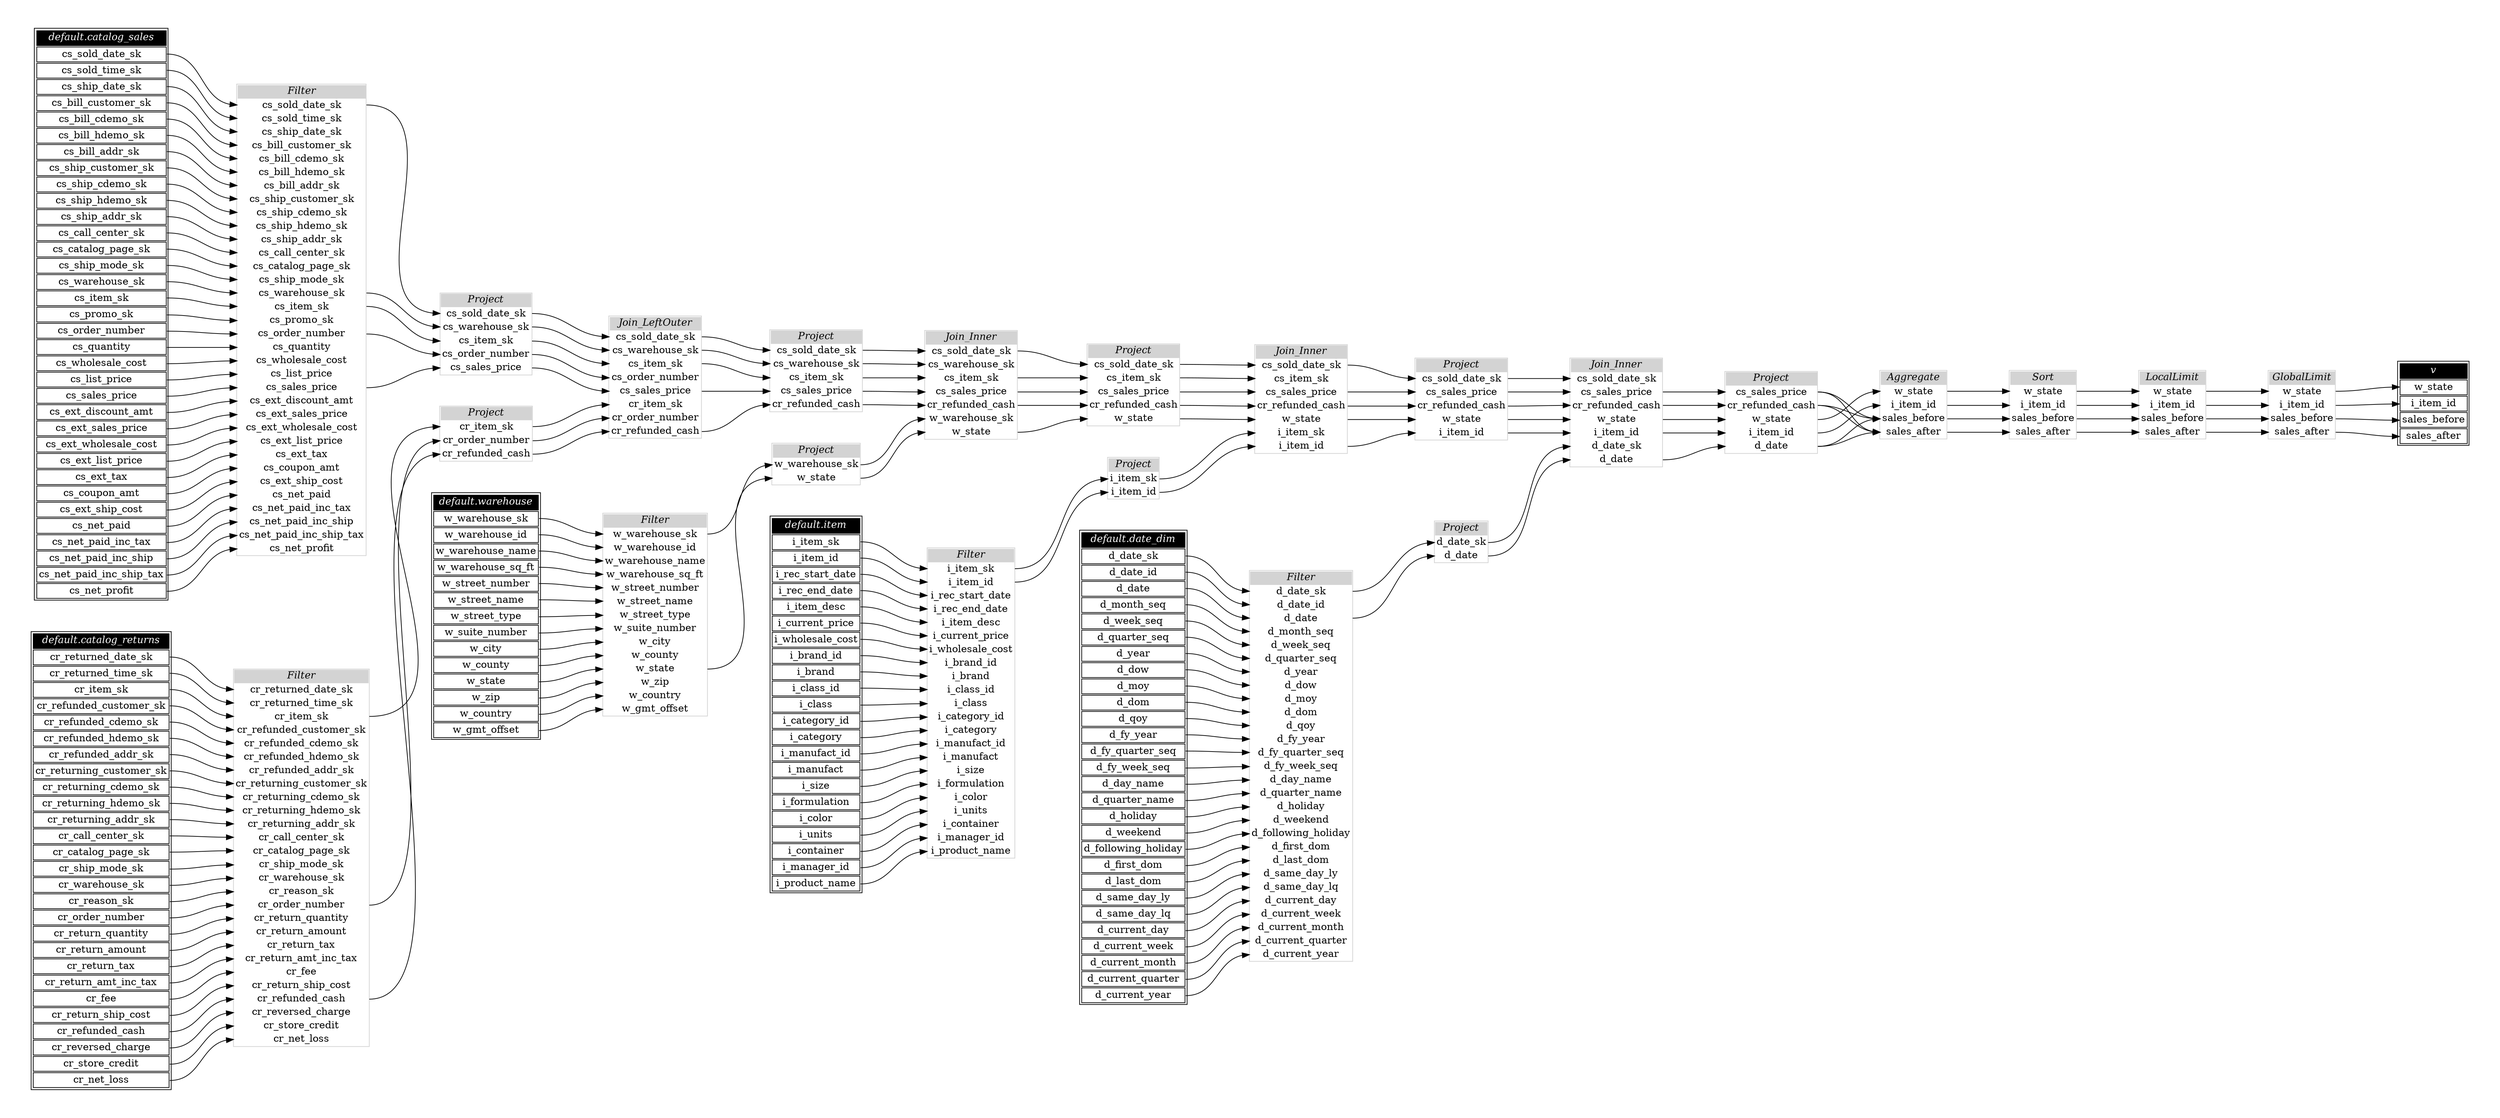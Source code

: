 // Automatically generated by TPCDSFlowTestSuite


digraph {
  graph [pad="0.5" nodesep="0.5" ranksep="1" fontname="Helvetica" rankdir=LR];
  node [shape=plaintext]

  
"Aggregate_2cd6275" [label=<
<table color="lightgray" border="1" cellborder="0" cellspacing="0">
  <tr><td bgcolor="lightgray" port="nodeName"><i>Aggregate</i></td></tr>
  <tr><td port="0">w_state</td></tr>
<tr><td port="1">i_item_id</td></tr>
<tr><td port="2">sales_before</td></tr>
<tr><td port="3">sales_after</td></tr>
</table>>];
     

"Filter_6991e0d" [label=<
<table color="lightgray" border="1" cellborder="0" cellspacing="0">
  <tr><td bgcolor="lightgray" port="nodeName"><i>Filter</i></td></tr>
  <tr><td port="0">w_warehouse_sk</td></tr>
<tr><td port="1">w_warehouse_id</td></tr>
<tr><td port="2">w_warehouse_name</td></tr>
<tr><td port="3">w_warehouse_sq_ft</td></tr>
<tr><td port="4">w_street_number</td></tr>
<tr><td port="5">w_street_name</td></tr>
<tr><td port="6">w_street_type</td></tr>
<tr><td port="7">w_suite_number</td></tr>
<tr><td port="8">w_city</td></tr>
<tr><td port="9">w_county</td></tr>
<tr><td port="10">w_state</td></tr>
<tr><td port="11">w_zip</td></tr>
<tr><td port="12">w_country</td></tr>
<tr><td port="13">w_gmt_offset</td></tr>
</table>>];
     

"Filter_9288b37" [label=<
<table color="lightgray" border="1" cellborder="0" cellspacing="0">
  <tr><td bgcolor="lightgray" port="nodeName"><i>Filter</i></td></tr>
  <tr><td port="0">cs_sold_date_sk</td></tr>
<tr><td port="1">cs_sold_time_sk</td></tr>
<tr><td port="2">cs_ship_date_sk</td></tr>
<tr><td port="3">cs_bill_customer_sk</td></tr>
<tr><td port="4">cs_bill_cdemo_sk</td></tr>
<tr><td port="5">cs_bill_hdemo_sk</td></tr>
<tr><td port="6">cs_bill_addr_sk</td></tr>
<tr><td port="7">cs_ship_customer_sk</td></tr>
<tr><td port="8">cs_ship_cdemo_sk</td></tr>
<tr><td port="9">cs_ship_hdemo_sk</td></tr>
<tr><td port="10">cs_ship_addr_sk</td></tr>
<tr><td port="11">cs_call_center_sk</td></tr>
<tr><td port="12">cs_catalog_page_sk</td></tr>
<tr><td port="13">cs_ship_mode_sk</td></tr>
<tr><td port="14">cs_warehouse_sk</td></tr>
<tr><td port="15">cs_item_sk</td></tr>
<tr><td port="16">cs_promo_sk</td></tr>
<tr><td port="17">cs_order_number</td></tr>
<tr><td port="18">cs_quantity</td></tr>
<tr><td port="19">cs_wholesale_cost</td></tr>
<tr><td port="20">cs_list_price</td></tr>
<tr><td port="21">cs_sales_price</td></tr>
<tr><td port="22">cs_ext_discount_amt</td></tr>
<tr><td port="23">cs_ext_sales_price</td></tr>
<tr><td port="24">cs_ext_wholesale_cost</td></tr>
<tr><td port="25">cs_ext_list_price</td></tr>
<tr><td port="26">cs_ext_tax</td></tr>
<tr><td port="27">cs_coupon_amt</td></tr>
<tr><td port="28">cs_ext_ship_cost</td></tr>
<tr><td port="29">cs_net_paid</td></tr>
<tr><td port="30">cs_net_paid_inc_tax</td></tr>
<tr><td port="31">cs_net_paid_inc_ship</td></tr>
<tr><td port="32">cs_net_paid_inc_ship_tax</td></tr>
<tr><td port="33">cs_net_profit</td></tr>
</table>>];
     

"Filter_b22a525" [label=<
<table color="lightgray" border="1" cellborder="0" cellspacing="0">
  <tr><td bgcolor="lightgray" port="nodeName"><i>Filter</i></td></tr>
  <tr><td port="0">d_date_sk</td></tr>
<tr><td port="1">d_date_id</td></tr>
<tr><td port="2">d_date</td></tr>
<tr><td port="3">d_month_seq</td></tr>
<tr><td port="4">d_week_seq</td></tr>
<tr><td port="5">d_quarter_seq</td></tr>
<tr><td port="6">d_year</td></tr>
<tr><td port="7">d_dow</td></tr>
<tr><td port="8">d_moy</td></tr>
<tr><td port="9">d_dom</td></tr>
<tr><td port="10">d_qoy</td></tr>
<tr><td port="11">d_fy_year</td></tr>
<tr><td port="12">d_fy_quarter_seq</td></tr>
<tr><td port="13">d_fy_week_seq</td></tr>
<tr><td port="14">d_day_name</td></tr>
<tr><td port="15">d_quarter_name</td></tr>
<tr><td port="16">d_holiday</td></tr>
<tr><td port="17">d_weekend</td></tr>
<tr><td port="18">d_following_holiday</td></tr>
<tr><td port="19">d_first_dom</td></tr>
<tr><td port="20">d_last_dom</td></tr>
<tr><td port="21">d_same_day_ly</td></tr>
<tr><td port="22">d_same_day_lq</td></tr>
<tr><td port="23">d_current_day</td></tr>
<tr><td port="24">d_current_week</td></tr>
<tr><td port="25">d_current_month</td></tr>
<tr><td port="26">d_current_quarter</td></tr>
<tr><td port="27">d_current_year</td></tr>
</table>>];
     

"Filter_de339bc" [label=<
<table color="lightgray" border="1" cellborder="0" cellspacing="0">
  <tr><td bgcolor="lightgray" port="nodeName"><i>Filter</i></td></tr>
  <tr><td port="0">cr_returned_date_sk</td></tr>
<tr><td port="1">cr_returned_time_sk</td></tr>
<tr><td port="2">cr_item_sk</td></tr>
<tr><td port="3">cr_refunded_customer_sk</td></tr>
<tr><td port="4">cr_refunded_cdemo_sk</td></tr>
<tr><td port="5">cr_refunded_hdemo_sk</td></tr>
<tr><td port="6">cr_refunded_addr_sk</td></tr>
<tr><td port="7">cr_returning_customer_sk</td></tr>
<tr><td port="8">cr_returning_cdemo_sk</td></tr>
<tr><td port="9">cr_returning_hdemo_sk</td></tr>
<tr><td port="10">cr_returning_addr_sk</td></tr>
<tr><td port="11">cr_call_center_sk</td></tr>
<tr><td port="12">cr_catalog_page_sk</td></tr>
<tr><td port="13">cr_ship_mode_sk</td></tr>
<tr><td port="14">cr_warehouse_sk</td></tr>
<tr><td port="15">cr_reason_sk</td></tr>
<tr><td port="16">cr_order_number</td></tr>
<tr><td port="17">cr_return_quantity</td></tr>
<tr><td port="18">cr_return_amount</td></tr>
<tr><td port="19">cr_return_tax</td></tr>
<tr><td port="20">cr_return_amt_inc_tax</td></tr>
<tr><td port="21">cr_fee</td></tr>
<tr><td port="22">cr_return_ship_cost</td></tr>
<tr><td port="23">cr_refunded_cash</td></tr>
<tr><td port="24">cr_reversed_charge</td></tr>
<tr><td port="25">cr_store_credit</td></tr>
<tr><td port="26">cr_net_loss</td></tr>
</table>>];
     

"Filter_e9902cb" [label=<
<table color="lightgray" border="1" cellborder="0" cellspacing="0">
  <tr><td bgcolor="lightgray" port="nodeName"><i>Filter</i></td></tr>
  <tr><td port="0">i_item_sk</td></tr>
<tr><td port="1">i_item_id</td></tr>
<tr><td port="2">i_rec_start_date</td></tr>
<tr><td port="3">i_rec_end_date</td></tr>
<tr><td port="4">i_item_desc</td></tr>
<tr><td port="5">i_current_price</td></tr>
<tr><td port="6">i_wholesale_cost</td></tr>
<tr><td port="7">i_brand_id</td></tr>
<tr><td port="8">i_brand</td></tr>
<tr><td port="9">i_class_id</td></tr>
<tr><td port="10">i_class</td></tr>
<tr><td port="11">i_category_id</td></tr>
<tr><td port="12">i_category</td></tr>
<tr><td port="13">i_manufact_id</td></tr>
<tr><td port="14">i_manufact</td></tr>
<tr><td port="15">i_size</td></tr>
<tr><td port="16">i_formulation</td></tr>
<tr><td port="17">i_color</td></tr>
<tr><td port="18">i_units</td></tr>
<tr><td port="19">i_container</td></tr>
<tr><td port="20">i_manager_id</td></tr>
<tr><td port="21">i_product_name</td></tr>
</table>>];
     

"GlobalLimit_32414aa" [label=<
<table color="lightgray" border="1" cellborder="0" cellspacing="0">
  <tr><td bgcolor="lightgray" port="nodeName"><i>GlobalLimit</i></td></tr>
  <tr><td port="0">w_state</td></tr>
<tr><td port="1">i_item_id</td></tr>
<tr><td port="2">sales_before</td></tr>
<tr><td port="3">sales_after</td></tr>
</table>>];
     

"Join_Inner_33b58bd" [label=<
<table color="lightgray" border="1" cellborder="0" cellspacing="0">
  <tr><td bgcolor="lightgray" port="nodeName"><i>Join_Inner</i></td></tr>
  <tr><td port="0">cs_sold_date_sk</td></tr>
<tr><td port="1">cs_item_sk</td></tr>
<tr><td port="2">cs_sales_price</td></tr>
<tr><td port="3">cr_refunded_cash</td></tr>
<tr><td port="4">w_state</td></tr>
<tr><td port="5">i_item_sk</td></tr>
<tr><td port="6">i_item_id</td></tr>
</table>>];
     

"Join_Inner_355fd41" [label=<
<table color="lightgray" border="1" cellborder="0" cellspacing="0">
  <tr><td bgcolor="lightgray" port="nodeName"><i>Join_Inner</i></td></tr>
  <tr><td port="0">cs_sold_date_sk</td></tr>
<tr><td port="1">cs_warehouse_sk</td></tr>
<tr><td port="2">cs_item_sk</td></tr>
<tr><td port="3">cs_sales_price</td></tr>
<tr><td port="4">cr_refunded_cash</td></tr>
<tr><td port="5">w_warehouse_sk</td></tr>
<tr><td port="6">w_state</td></tr>
</table>>];
     

"Join_Inner_b777e01" [label=<
<table color="lightgray" border="1" cellborder="0" cellspacing="0">
  <tr><td bgcolor="lightgray" port="nodeName"><i>Join_Inner</i></td></tr>
  <tr><td port="0">cs_sold_date_sk</td></tr>
<tr><td port="1">cs_sales_price</td></tr>
<tr><td port="2">cr_refunded_cash</td></tr>
<tr><td port="3">w_state</td></tr>
<tr><td port="4">i_item_id</td></tr>
<tr><td port="5">d_date_sk</td></tr>
<tr><td port="6">d_date</td></tr>
</table>>];
     

"Join_LeftOuter_a39dca8" [label=<
<table color="lightgray" border="1" cellborder="0" cellspacing="0">
  <tr><td bgcolor="lightgray" port="nodeName"><i>Join_LeftOuter</i></td></tr>
  <tr><td port="0">cs_sold_date_sk</td></tr>
<tr><td port="1">cs_warehouse_sk</td></tr>
<tr><td port="2">cs_item_sk</td></tr>
<tr><td port="3">cs_order_number</td></tr>
<tr><td port="4">cs_sales_price</td></tr>
<tr><td port="5">cr_item_sk</td></tr>
<tr><td port="6">cr_order_number</td></tr>
<tr><td port="7">cr_refunded_cash</td></tr>
</table>>];
     

"LocalLimit_c4d3ae2" [label=<
<table color="lightgray" border="1" cellborder="0" cellspacing="0">
  <tr><td bgcolor="lightgray" port="nodeName"><i>LocalLimit</i></td></tr>
  <tr><td port="0">w_state</td></tr>
<tr><td port="1">i_item_id</td></tr>
<tr><td port="2">sales_before</td></tr>
<tr><td port="3">sales_after</td></tr>
</table>>];
     

"Project_04c5623" [label=<
<table color="lightgray" border="1" cellborder="0" cellspacing="0">
  <tr><td bgcolor="lightgray" port="nodeName"><i>Project</i></td></tr>
  <tr><td port="0">cr_item_sk</td></tr>
<tr><td port="1">cr_order_number</td></tr>
<tr><td port="2">cr_refunded_cash</td></tr>
</table>>];
     

"Project_16f51ab" [label=<
<table color="lightgray" border="1" cellborder="0" cellspacing="0">
  <tr><td bgcolor="lightgray" port="nodeName"><i>Project</i></td></tr>
  <tr><td port="0">cs_sales_price</td></tr>
<tr><td port="1">cr_refunded_cash</td></tr>
<tr><td port="2">w_state</td></tr>
<tr><td port="3">i_item_id</td></tr>
<tr><td port="4">d_date</td></tr>
</table>>];
     

"Project_30312cb" [label=<
<table color="lightgray" border="1" cellborder="0" cellspacing="0">
  <tr><td bgcolor="lightgray" port="nodeName"><i>Project</i></td></tr>
  <tr><td port="0">cs_sold_date_sk</td></tr>
<tr><td port="1">cs_item_sk</td></tr>
<tr><td port="2">cs_sales_price</td></tr>
<tr><td port="3">cr_refunded_cash</td></tr>
<tr><td port="4">w_state</td></tr>
</table>>];
     

"Project_34f57f0" [label=<
<table color="lightgray" border="1" cellborder="0" cellspacing="0">
  <tr><td bgcolor="lightgray" port="nodeName"><i>Project</i></td></tr>
  <tr><td port="0">cs_sold_date_sk</td></tr>
<tr><td port="1">cs_warehouse_sk</td></tr>
<tr><td port="2">cs_item_sk</td></tr>
<tr><td port="3">cs_sales_price</td></tr>
<tr><td port="4">cr_refunded_cash</td></tr>
</table>>];
     

"Project_48cca60" [label=<
<table color="lightgray" border="1" cellborder="0" cellspacing="0">
  <tr><td bgcolor="lightgray" port="nodeName"><i>Project</i></td></tr>
  <tr><td port="0">d_date_sk</td></tr>
<tr><td port="1">d_date</td></tr>
</table>>];
     

"Project_62f3a27" [label=<
<table color="lightgray" border="1" cellborder="0" cellspacing="0">
  <tr><td bgcolor="lightgray" port="nodeName"><i>Project</i></td></tr>
  <tr><td port="0">cs_sold_date_sk</td></tr>
<tr><td port="1">cs_sales_price</td></tr>
<tr><td port="2">cr_refunded_cash</td></tr>
<tr><td port="3">w_state</td></tr>
<tr><td port="4">i_item_id</td></tr>
</table>>];
     

"Project_77709ed" [label=<
<table color="lightgray" border="1" cellborder="0" cellspacing="0">
  <tr><td bgcolor="lightgray" port="nodeName"><i>Project</i></td></tr>
  <tr><td port="0">w_warehouse_sk</td></tr>
<tr><td port="1">w_state</td></tr>
</table>>];
     

"Project_bc9a63f" [label=<
<table color="lightgray" border="1" cellborder="0" cellspacing="0">
  <tr><td bgcolor="lightgray" port="nodeName"><i>Project</i></td></tr>
  <tr><td port="0">i_item_sk</td></tr>
<tr><td port="1">i_item_id</td></tr>
</table>>];
     

"Project_ed4338d" [label=<
<table color="lightgray" border="1" cellborder="0" cellspacing="0">
  <tr><td bgcolor="lightgray" port="nodeName"><i>Project</i></td></tr>
  <tr><td port="0">cs_sold_date_sk</td></tr>
<tr><td port="1">cs_warehouse_sk</td></tr>
<tr><td port="2">cs_item_sk</td></tr>
<tr><td port="3">cs_order_number</td></tr>
<tr><td port="4">cs_sales_price</td></tr>
</table>>];
     

"Sort_57dda4a" [label=<
<table color="lightgray" border="1" cellborder="0" cellspacing="0">
  <tr><td bgcolor="lightgray" port="nodeName"><i>Sort</i></td></tr>
  <tr><td port="0">w_state</td></tr>
<tr><td port="1">i_item_id</td></tr>
<tr><td port="2">sales_before</td></tr>
<tr><td port="3">sales_after</td></tr>
</table>>];
     

"default.catalog_returns" [color="black" label=<
<table>
  <tr><td bgcolor="black" port="nodeName"><i><font color="white">default.catalog_returns</font></i></td></tr>
  <tr><td port="0">cr_returned_date_sk</td></tr>
<tr><td port="1">cr_returned_time_sk</td></tr>
<tr><td port="2">cr_item_sk</td></tr>
<tr><td port="3">cr_refunded_customer_sk</td></tr>
<tr><td port="4">cr_refunded_cdemo_sk</td></tr>
<tr><td port="5">cr_refunded_hdemo_sk</td></tr>
<tr><td port="6">cr_refunded_addr_sk</td></tr>
<tr><td port="7">cr_returning_customer_sk</td></tr>
<tr><td port="8">cr_returning_cdemo_sk</td></tr>
<tr><td port="9">cr_returning_hdemo_sk</td></tr>
<tr><td port="10">cr_returning_addr_sk</td></tr>
<tr><td port="11">cr_call_center_sk</td></tr>
<tr><td port="12">cr_catalog_page_sk</td></tr>
<tr><td port="13">cr_ship_mode_sk</td></tr>
<tr><td port="14">cr_warehouse_sk</td></tr>
<tr><td port="15">cr_reason_sk</td></tr>
<tr><td port="16">cr_order_number</td></tr>
<tr><td port="17">cr_return_quantity</td></tr>
<tr><td port="18">cr_return_amount</td></tr>
<tr><td port="19">cr_return_tax</td></tr>
<tr><td port="20">cr_return_amt_inc_tax</td></tr>
<tr><td port="21">cr_fee</td></tr>
<tr><td port="22">cr_return_ship_cost</td></tr>
<tr><td port="23">cr_refunded_cash</td></tr>
<tr><td port="24">cr_reversed_charge</td></tr>
<tr><td port="25">cr_store_credit</td></tr>
<tr><td port="26">cr_net_loss</td></tr>
</table>>];
     

"default.catalog_sales" [color="black" label=<
<table>
  <tr><td bgcolor="black" port="nodeName"><i><font color="white">default.catalog_sales</font></i></td></tr>
  <tr><td port="0">cs_sold_date_sk</td></tr>
<tr><td port="1">cs_sold_time_sk</td></tr>
<tr><td port="2">cs_ship_date_sk</td></tr>
<tr><td port="3">cs_bill_customer_sk</td></tr>
<tr><td port="4">cs_bill_cdemo_sk</td></tr>
<tr><td port="5">cs_bill_hdemo_sk</td></tr>
<tr><td port="6">cs_bill_addr_sk</td></tr>
<tr><td port="7">cs_ship_customer_sk</td></tr>
<tr><td port="8">cs_ship_cdemo_sk</td></tr>
<tr><td port="9">cs_ship_hdemo_sk</td></tr>
<tr><td port="10">cs_ship_addr_sk</td></tr>
<tr><td port="11">cs_call_center_sk</td></tr>
<tr><td port="12">cs_catalog_page_sk</td></tr>
<tr><td port="13">cs_ship_mode_sk</td></tr>
<tr><td port="14">cs_warehouse_sk</td></tr>
<tr><td port="15">cs_item_sk</td></tr>
<tr><td port="16">cs_promo_sk</td></tr>
<tr><td port="17">cs_order_number</td></tr>
<tr><td port="18">cs_quantity</td></tr>
<tr><td port="19">cs_wholesale_cost</td></tr>
<tr><td port="20">cs_list_price</td></tr>
<tr><td port="21">cs_sales_price</td></tr>
<tr><td port="22">cs_ext_discount_amt</td></tr>
<tr><td port="23">cs_ext_sales_price</td></tr>
<tr><td port="24">cs_ext_wholesale_cost</td></tr>
<tr><td port="25">cs_ext_list_price</td></tr>
<tr><td port="26">cs_ext_tax</td></tr>
<tr><td port="27">cs_coupon_amt</td></tr>
<tr><td port="28">cs_ext_ship_cost</td></tr>
<tr><td port="29">cs_net_paid</td></tr>
<tr><td port="30">cs_net_paid_inc_tax</td></tr>
<tr><td port="31">cs_net_paid_inc_ship</td></tr>
<tr><td port="32">cs_net_paid_inc_ship_tax</td></tr>
<tr><td port="33">cs_net_profit</td></tr>
</table>>];
     

"default.date_dim" [color="black" label=<
<table>
  <tr><td bgcolor="black" port="nodeName"><i><font color="white">default.date_dim</font></i></td></tr>
  <tr><td port="0">d_date_sk</td></tr>
<tr><td port="1">d_date_id</td></tr>
<tr><td port="2">d_date</td></tr>
<tr><td port="3">d_month_seq</td></tr>
<tr><td port="4">d_week_seq</td></tr>
<tr><td port="5">d_quarter_seq</td></tr>
<tr><td port="6">d_year</td></tr>
<tr><td port="7">d_dow</td></tr>
<tr><td port="8">d_moy</td></tr>
<tr><td port="9">d_dom</td></tr>
<tr><td port="10">d_qoy</td></tr>
<tr><td port="11">d_fy_year</td></tr>
<tr><td port="12">d_fy_quarter_seq</td></tr>
<tr><td port="13">d_fy_week_seq</td></tr>
<tr><td port="14">d_day_name</td></tr>
<tr><td port="15">d_quarter_name</td></tr>
<tr><td port="16">d_holiday</td></tr>
<tr><td port="17">d_weekend</td></tr>
<tr><td port="18">d_following_holiday</td></tr>
<tr><td port="19">d_first_dom</td></tr>
<tr><td port="20">d_last_dom</td></tr>
<tr><td port="21">d_same_day_ly</td></tr>
<tr><td port="22">d_same_day_lq</td></tr>
<tr><td port="23">d_current_day</td></tr>
<tr><td port="24">d_current_week</td></tr>
<tr><td port="25">d_current_month</td></tr>
<tr><td port="26">d_current_quarter</td></tr>
<tr><td port="27">d_current_year</td></tr>
</table>>];
     

"default.item" [color="black" label=<
<table>
  <tr><td bgcolor="black" port="nodeName"><i><font color="white">default.item</font></i></td></tr>
  <tr><td port="0">i_item_sk</td></tr>
<tr><td port="1">i_item_id</td></tr>
<tr><td port="2">i_rec_start_date</td></tr>
<tr><td port="3">i_rec_end_date</td></tr>
<tr><td port="4">i_item_desc</td></tr>
<tr><td port="5">i_current_price</td></tr>
<tr><td port="6">i_wholesale_cost</td></tr>
<tr><td port="7">i_brand_id</td></tr>
<tr><td port="8">i_brand</td></tr>
<tr><td port="9">i_class_id</td></tr>
<tr><td port="10">i_class</td></tr>
<tr><td port="11">i_category_id</td></tr>
<tr><td port="12">i_category</td></tr>
<tr><td port="13">i_manufact_id</td></tr>
<tr><td port="14">i_manufact</td></tr>
<tr><td port="15">i_size</td></tr>
<tr><td port="16">i_formulation</td></tr>
<tr><td port="17">i_color</td></tr>
<tr><td port="18">i_units</td></tr>
<tr><td port="19">i_container</td></tr>
<tr><td port="20">i_manager_id</td></tr>
<tr><td port="21">i_product_name</td></tr>
</table>>];
     

"default.warehouse" [color="black" label=<
<table>
  <tr><td bgcolor="black" port="nodeName"><i><font color="white">default.warehouse</font></i></td></tr>
  <tr><td port="0">w_warehouse_sk</td></tr>
<tr><td port="1">w_warehouse_id</td></tr>
<tr><td port="2">w_warehouse_name</td></tr>
<tr><td port="3">w_warehouse_sq_ft</td></tr>
<tr><td port="4">w_street_number</td></tr>
<tr><td port="5">w_street_name</td></tr>
<tr><td port="6">w_street_type</td></tr>
<tr><td port="7">w_suite_number</td></tr>
<tr><td port="8">w_city</td></tr>
<tr><td port="9">w_county</td></tr>
<tr><td port="10">w_state</td></tr>
<tr><td port="11">w_zip</td></tr>
<tr><td port="12">w_country</td></tr>
<tr><td port="13">w_gmt_offset</td></tr>
</table>>];
     

"v" [color="black" label=<
<table>
  <tr><td bgcolor="black" port="nodeName"><i><font color="white">v</font></i></td></tr>
  <tr><td port="0">w_state</td></tr>
<tr><td port="1">i_item_id</td></tr>
<tr><td port="2">sales_before</td></tr>
<tr><td port="3">sales_after</td></tr>
</table>>];
     
  "Aggregate_2cd6275":0 -> "Sort_57dda4a":0;
"Aggregate_2cd6275":1 -> "Sort_57dda4a":1;
"Aggregate_2cd6275":2 -> "Sort_57dda4a":2;
"Aggregate_2cd6275":3 -> "Sort_57dda4a":3;
"Filter_6991e0d":0 -> "Project_77709ed":0;
"Filter_6991e0d":10 -> "Project_77709ed":1;
"Filter_9288b37":0 -> "Project_ed4338d":0;
"Filter_9288b37":14 -> "Project_ed4338d":1;
"Filter_9288b37":15 -> "Project_ed4338d":2;
"Filter_9288b37":17 -> "Project_ed4338d":3;
"Filter_9288b37":21 -> "Project_ed4338d":4;
"Filter_b22a525":0 -> "Project_48cca60":0;
"Filter_b22a525":2 -> "Project_48cca60":1;
"Filter_de339bc":16 -> "Project_04c5623":1;
"Filter_de339bc":2 -> "Project_04c5623":0;
"Filter_de339bc":23 -> "Project_04c5623":2;
"Filter_e9902cb":0 -> "Project_bc9a63f":0;
"Filter_e9902cb":1 -> "Project_bc9a63f":1;
"GlobalLimit_32414aa":0 -> "v":0;
"GlobalLimit_32414aa":1 -> "v":1;
"GlobalLimit_32414aa":2 -> "v":2;
"GlobalLimit_32414aa":3 -> "v":3;
"Join_Inner_33b58bd":0 -> "Project_62f3a27":0;
"Join_Inner_33b58bd":2 -> "Project_62f3a27":1;
"Join_Inner_33b58bd":3 -> "Project_62f3a27":2;
"Join_Inner_33b58bd":4 -> "Project_62f3a27":3;
"Join_Inner_33b58bd":6 -> "Project_62f3a27":4;
"Join_Inner_355fd41":0 -> "Project_30312cb":0;
"Join_Inner_355fd41":2 -> "Project_30312cb":1;
"Join_Inner_355fd41":3 -> "Project_30312cb":2;
"Join_Inner_355fd41":4 -> "Project_30312cb":3;
"Join_Inner_355fd41":6 -> "Project_30312cb":4;
"Join_Inner_b777e01":1 -> "Project_16f51ab":0;
"Join_Inner_b777e01":2 -> "Project_16f51ab":1;
"Join_Inner_b777e01":3 -> "Project_16f51ab":2;
"Join_Inner_b777e01":4 -> "Project_16f51ab":3;
"Join_Inner_b777e01":6 -> "Project_16f51ab":4;
"Join_LeftOuter_a39dca8":0 -> "Project_34f57f0":0;
"Join_LeftOuter_a39dca8":1 -> "Project_34f57f0":1;
"Join_LeftOuter_a39dca8":2 -> "Project_34f57f0":2;
"Join_LeftOuter_a39dca8":4 -> "Project_34f57f0":3;
"Join_LeftOuter_a39dca8":7 -> "Project_34f57f0":4;
"LocalLimit_c4d3ae2":0 -> "GlobalLimit_32414aa":0;
"LocalLimit_c4d3ae2":1 -> "GlobalLimit_32414aa":1;
"LocalLimit_c4d3ae2":2 -> "GlobalLimit_32414aa":2;
"LocalLimit_c4d3ae2":3 -> "GlobalLimit_32414aa":3;
"Project_04c5623":0 -> "Join_LeftOuter_a39dca8":5;
"Project_04c5623":1 -> "Join_LeftOuter_a39dca8":6;
"Project_04c5623":2 -> "Join_LeftOuter_a39dca8":7;
"Project_16f51ab":0 -> "Aggregate_2cd6275":2;
"Project_16f51ab":0 -> "Aggregate_2cd6275":3;
"Project_16f51ab":1 -> "Aggregate_2cd6275":2;
"Project_16f51ab":1 -> "Aggregate_2cd6275":3;
"Project_16f51ab":2 -> "Aggregate_2cd6275":0;
"Project_16f51ab":3 -> "Aggregate_2cd6275":1;
"Project_16f51ab":4 -> "Aggregate_2cd6275":2;
"Project_16f51ab":4 -> "Aggregate_2cd6275":3;
"Project_30312cb":0 -> "Join_Inner_33b58bd":0;
"Project_30312cb":1 -> "Join_Inner_33b58bd":1;
"Project_30312cb":2 -> "Join_Inner_33b58bd":2;
"Project_30312cb":3 -> "Join_Inner_33b58bd":3;
"Project_30312cb":4 -> "Join_Inner_33b58bd":4;
"Project_34f57f0":0 -> "Join_Inner_355fd41":0;
"Project_34f57f0":1 -> "Join_Inner_355fd41":1;
"Project_34f57f0":2 -> "Join_Inner_355fd41":2;
"Project_34f57f0":3 -> "Join_Inner_355fd41":3;
"Project_34f57f0":4 -> "Join_Inner_355fd41":4;
"Project_48cca60":0 -> "Join_Inner_b777e01":5;
"Project_48cca60":1 -> "Join_Inner_b777e01":6;
"Project_62f3a27":0 -> "Join_Inner_b777e01":0;
"Project_62f3a27":1 -> "Join_Inner_b777e01":1;
"Project_62f3a27":2 -> "Join_Inner_b777e01":2;
"Project_62f3a27":3 -> "Join_Inner_b777e01":3;
"Project_62f3a27":4 -> "Join_Inner_b777e01":4;
"Project_77709ed":0 -> "Join_Inner_355fd41":5;
"Project_77709ed":1 -> "Join_Inner_355fd41":6;
"Project_bc9a63f":0 -> "Join_Inner_33b58bd":5;
"Project_bc9a63f":1 -> "Join_Inner_33b58bd":6;
"Project_ed4338d":0 -> "Join_LeftOuter_a39dca8":0;
"Project_ed4338d":1 -> "Join_LeftOuter_a39dca8":1;
"Project_ed4338d":2 -> "Join_LeftOuter_a39dca8":2;
"Project_ed4338d":3 -> "Join_LeftOuter_a39dca8":3;
"Project_ed4338d":4 -> "Join_LeftOuter_a39dca8":4;
"Sort_57dda4a":0 -> "LocalLimit_c4d3ae2":0;
"Sort_57dda4a":1 -> "LocalLimit_c4d3ae2":1;
"Sort_57dda4a":2 -> "LocalLimit_c4d3ae2":2;
"Sort_57dda4a":3 -> "LocalLimit_c4d3ae2":3;
"default.catalog_returns":0 -> "Filter_de339bc":0;
"default.catalog_returns":1 -> "Filter_de339bc":1;
"default.catalog_returns":10 -> "Filter_de339bc":10;
"default.catalog_returns":11 -> "Filter_de339bc":11;
"default.catalog_returns":12 -> "Filter_de339bc":12;
"default.catalog_returns":13 -> "Filter_de339bc":13;
"default.catalog_returns":14 -> "Filter_de339bc":14;
"default.catalog_returns":15 -> "Filter_de339bc":15;
"default.catalog_returns":16 -> "Filter_de339bc":16;
"default.catalog_returns":17 -> "Filter_de339bc":17;
"default.catalog_returns":18 -> "Filter_de339bc":18;
"default.catalog_returns":19 -> "Filter_de339bc":19;
"default.catalog_returns":2 -> "Filter_de339bc":2;
"default.catalog_returns":20 -> "Filter_de339bc":20;
"default.catalog_returns":21 -> "Filter_de339bc":21;
"default.catalog_returns":22 -> "Filter_de339bc":22;
"default.catalog_returns":23 -> "Filter_de339bc":23;
"default.catalog_returns":24 -> "Filter_de339bc":24;
"default.catalog_returns":25 -> "Filter_de339bc":25;
"default.catalog_returns":26 -> "Filter_de339bc":26;
"default.catalog_returns":3 -> "Filter_de339bc":3;
"default.catalog_returns":4 -> "Filter_de339bc":4;
"default.catalog_returns":5 -> "Filter_de339bc":5;
"default.catalog_returns":6 -> "Filter_de339bc":6;
"default.catalog_returns":7 -> "Filter_de339bc":7;
"default.catalog_returns":8 -> "Filter_de339bc":8;
"default.catalog_returns":9 -> "Filter_de339bc":9;
"default.catalog_sales":0 -> "Filter_9288b37":0;
"default.catalog_sales":1 -> "Filter_9288b37":1;
"default.catalog_sales":10 -> "Filter_9288b37":10;
"default.catalog_sales":11 -> "Filter_9288b37":11;
"default.catalog_sales":12 -> "Filter_9288b37":12;
"default.catalog_sales":13 -> "Filter_9288b37":13;
"default.catalog_sales":14 -> "Filter_9288b37":14;
"default.catalog_sales":15 -> "Filter_9288b37":15;
"default.catalog_sales":16 -> "Filter_9288b37":16;
"default.catalog_sales":17 -> "Filter_9288b37":17;
"default.catalog_sales":18 -> "Filter_9288b37":18;
"default.catalog_sales":19 -> "Filter_9288b37":19;
"default.catalog_sales":2 -> "Filter_9288b37":2;
"default.catalog_sales":20 -> "Filter_9288b37":20;
"default.catalog_sales":21 -> "Filter_9288b37":21;
"default.catalog_sales":22 -> "Filter_9288b37":22;
"default.catalog_sales":23 -> "Filter_9288b37":23;
"default.catalog_sales":24 -> "Filter_9288b37":24;
"default.catalog_sales":25 -> "Filter_9288b37":25;
"default.catalog_sales":26 -> "Filter_9288b37":26;
"default.catalog_sales":27 -> "Filter_9288b37":27;
"default.catalog_sales":28 -> "Filter_9288b37":28;
"default.catalog_sales":29 -> "Filter_9288b37":29;
"default.catalog_sales":3 -> "Filter_9288b37":3;
"default.catalog_sales":30 -> "Filter_9288b37":30;
"default.catalog_sales":31 -> "Filter_9288b37":31;
"default.catalog_sales":32 -> "Filter_9288b37":32;
"default.catalog_sales":33 -> "Filter_9288b37":33;
"default.catalog_sales":4 -> "Filter_9288b37":4;
"default.catalog_sales":5 -> "Filter_9288b37":5;
"default.catalog_sales":6 -> "Filter_9288b37":6;
"default.catalog_sales":7 -> "Filter_9288b37":7;
"default.catalog_sales":8 -> "Filter_9288b37":8;
"default.catalog_sales":9 -> "Filter_9288b37":9;
"default.date_dim":0 -> "Filter_b22a525":0;
"default.date_dim":1 -> "Filter_b22a525":1;
"default.date_dim":10 -> "Filter_b22a525":10;
"default.date_dim":11 -> "Filter_b22a525":11;
"default.date_dim":12 -> "Filter_b22a525":12;
"default.date_dim":13 -> "Filter_b22a525":13;
"default.date_dim":14 -> "Filter_b22a525":14;
"default.date_dim":15 -> "Filter_b22a525":15;
"default.date_dim":16 -> "Filter_b22a525":16;
"default.date_dim":17 -> "Filter_b22a525":17;
"default.date_dim":18 -> "Filter_b22a525":18;
"default.date_dim":19 -> "Filter_b22a525":19;
"default.date_dim":2 -> "Filter_b22a525":2;
"default.date_dim":20 -> "Filter_b22a525":20;
"default.date_dim":21 -> "Filter_b22a525":21;
"default.date_dim":22 -> "Filter_b22a525":22;
"default.date_dim":23 -> "Filter_b22a525":23;
"default.date_dim":24 -> "Filter_b22a525":24;
"default.date_dim":25 -> "Filter_b22a525":25;
"default.date_dim":26 -> "Filter_b22a525":26;
"default.date_dim":27 -> "Filter_b22a525":27;
"default.date_dim":3 -> "Filter_b22a525":3;
"default.date_dim":4 -> "Filter_b22a525":4;
"default.date_dim":5 -> "Filter_b22a525":5;
"default.date_dim":6 -> "Filter_b22a525":6;
"default.date_dim":7 -> "Filter_b22a525":7;
"default.date_dim":8 -> "Filter_b22a525":8;
"default.date_dim":9 -> "Filter_b22a525":9;
"default.item":0 -> "Filter_e9902cb":0;
"default.item":1 -> "Filter_e9902cb":1;
"default.item":10 -> "Filter_e9902cb":10;
"default.item":11 -> "Filter_e9902cb":11;
"default.item":12 -> "Filter_e9902cb":12;
"default.item":13 -> "Filter_e9902cb":13;
"default.item":14 -> "Filter_e9902cb":14;
"default.item":15 -> "Filter_e9902cb":15;
"default.item":16 -> "Filter_e9902cb":16;
"default.item":17 -> "Filter_e9902cb":17;
"default.item":18 -> "Filter_e9902cb":18;
"default.item":19 -> "Filter_e9902cb":19;
"default.item":2 -> "Filter_e9902cb":2;
"default.item":20 -> "Filter_e9902cb":20;
"default.item":21 -> "Filter_e9902cb":21;
"default.item":3 -> "Filter_e9902cb":3;
"default.item":4 -> "Filter_e9902cb":4;
"default.item":5 -> "Filter_e9902cb":5;
"default.item":6 -> "Filter_e9902cb":6;
"default.item":7 -> "Filter_e9902cb":7;
"default.item":8 -> "Filter_e9902cb":8;
"default.item":9 -> "Filter_e9902cb":9;
"default.warehouse":0 -> "Filter_6991e0d":0;
"default.warehouse":1 -> "Filter_6991e0d":1;
"default.warehouse":10 -> "Filter_6991e0d":10;
"default.warehouse":11 -> "Filter_6991e0d":11;
"default.warehouse":12 -> "Filter_6991e0d":12;
"default.warehouse":13 -> "Filter_6991e0d":13;
"default.warehouse":2 -> "Filter_6991e0d":2;
"default.warehouse":3 -> "Filter_6991e0d":3;
"default.warehouse":4 -> "Filter_6991e0d":4;
"default.warehouse":5 -> "Filter_6991e0d":5;
"default.warehouse":6 -> "Filter_6991e0d":6;
"default.warehouse":7 -> "Filter_6991e0d":7;
"default.warehouse":8 -> "Filter_6991e0d":8;
"default.warehouse":9 -> "Filter_6991e0d":9;
}
       